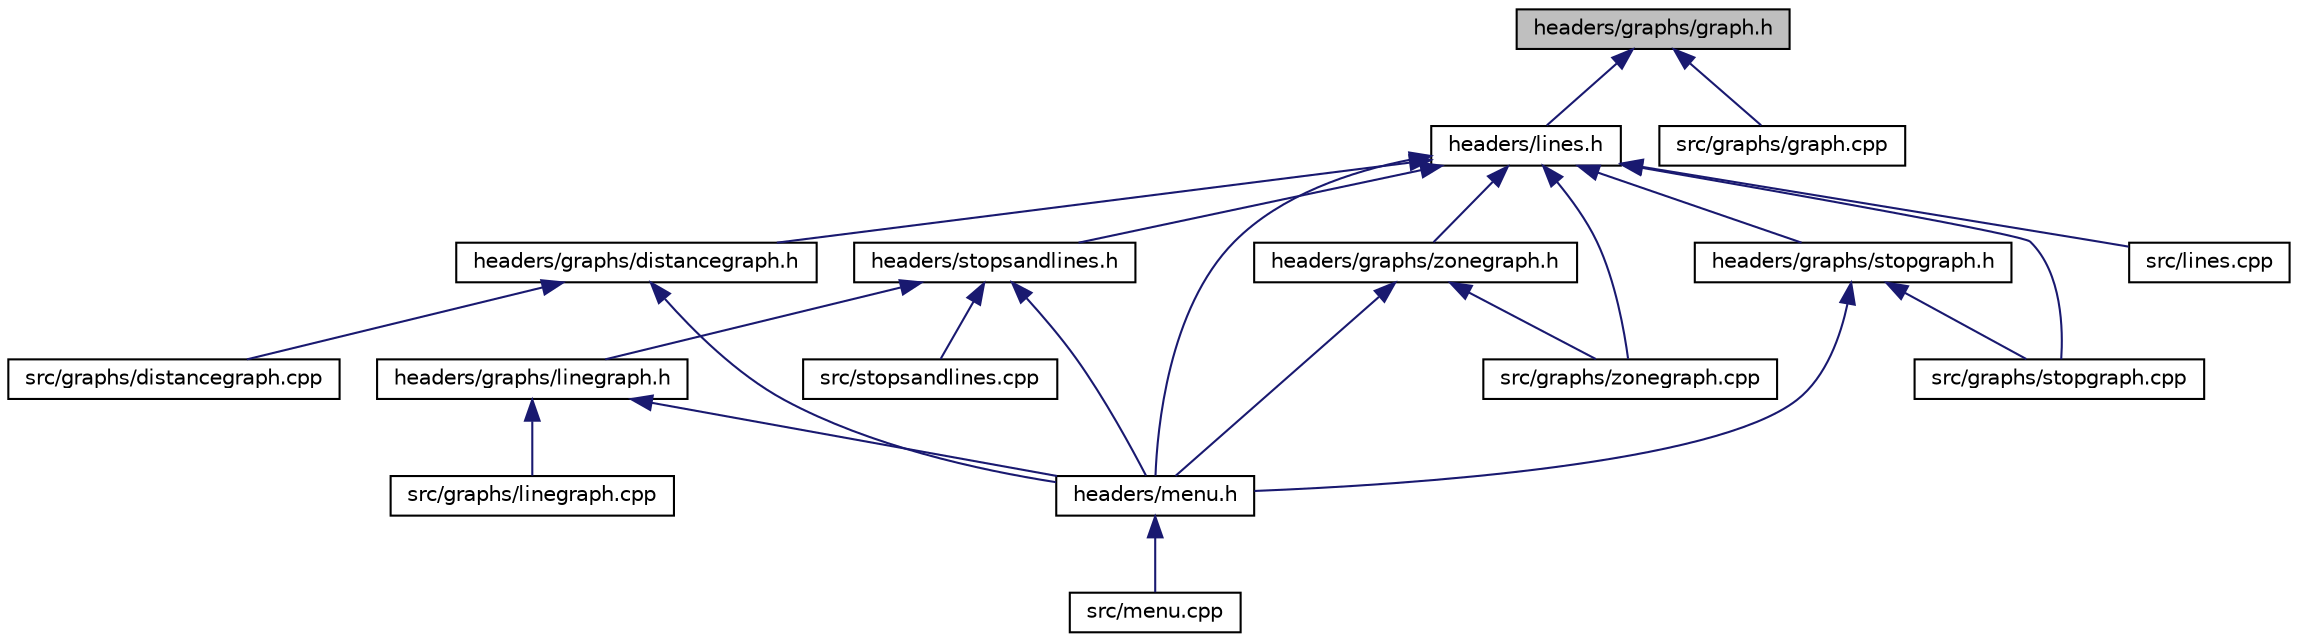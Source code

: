 digraph "headers/graphs/graph.h"
{
 // LATEX_PDF_SIZE
  edge [fontname="Helvetica",fontsize="10",labelfontname="Helvetica",labelfontsize="10"];
  node [fontname="Helvetica",fontsize="10",shape=record];
  Node1 [label="headers/graphs/graph.h",height=0.2,width=0.4,color="black", fillcolor="grey75", style="filled", fontcolor="black",tooltip=" "];
  Node1 -> Node2 [dir="back",color="midnightblue",fontsize="10",style="solid",fontname="Helvetica"];
  Node2 [label="headers/lines.h",height=0.2,width=0.4,color="black", fillcolor="white", style="filled",URL="$lines_8h.html",tooltip=" "];
  Node2 -> Node3 [dir="back",color="midnightblue",fontsize="10",style="solid",fontname="Helvetica"];
  Node3 [label="headers/graphs/distancegraph.h",height=0.2,width=0.4,color="black", fillcolor="white", style="filled",URL="$distancegraph_8h.html",tooltip=" "];
  Node3 -> Node4 [dir="back",color="midnightblue",fontsize="10",style="solid",fontname="Helvetica"];
  Node4 [label="headers/menu.h",height=0.2,width=0.4,color="black", fillcolor="white", style="filled",URL="$menu_8h.html",tooltip=" "];
  Node4 -> Node5 [dir="back",color="midnightblue",fontsize="10",style="solid",fontname="Helvetica"];
  Node5 [label="src/menu.cpp",height=0.2,width=0.4,color="black", fillcolor="white", style="filled",URL="$menu_8cpp.html",tooltip=" "];
  Node3 -> Node6 [dir="back",color="midnightblue",fontsize="10",style="solid",fontname="Helvetica"];
  Node6 [label="src/graphs/distancegraph.cpp",height=0.2,width=0.4,color="black", fillcolor="white", style="filled",URL="$distancegraph_8cpp.html",tooltip=" "];
  Node2 -> Node7 [dir="back",color="midnightblue",fontsize="10",style="solid",fontname="Helvetica"];
  Node7 [label="headers/stopsandlines.h",height=0.2,width=0.4,color="black", fillcolor="white", style="filled",URL="$stopsandlines_8h.html",tooltip=" "];
  Node7 -> Node8 [dir="back",color="midnightblue",fontsize="10",style="solid",fontname="Helvetica"];
  Node8 [label="headers/graphs/linegraph.h",height=0.2,width=0.4,color="black", fillcolor="white", style="filled",URL="$linegraph_8h.html",tooltip=" "];
  Node8 -> Node4 [dir="back",color="midnightblue",fontsize="10",style="solid",fontname="Helvetica"];
  Node8 -> Node9 [dir="back",color="midnightblue",fontsize="10",style="solid",fontname="Helvetica"];
  Node9 [label="src/graphs/linegraph.cpp",height=0.2,width=0.4,color="black", fillcolor="white", style="filled",URL="$linegraph_8cpp.html",tooltip=" "];
  Node7 -> Node4 [dir="back",color="midnightblue",fontsize="10",style="solid",fontname="Helvetica"];
  Node7 -> Node10 [dir="back",color="midnightblue",fontsize="10",style="solid",fontname="Helvetica"];
  Node10 [label="src/stopsandlines.cpp",height=0.2,width=0.4,color="black", fillcolor="white", style="filled",URL="$stopsandlines_8cpp.html",tooltip=" "];
  Node2 -> Node11 [dir="back",color="midnightblue",fontsize="10",style="solid",fontname="Helvetica"];
  Node11 [label="headers/graphs/stopgraph.h",height=0.2,width=0.4,color="black", fillcolor="white", style="filled",URL="$stopgraph_8h.html",tooltip=" "];
  Node11 -> Node4 [dir="back",color="midnightblue",fontsize="10",style="solid",fontname="Helvetica"];
  Node11 -> Node12 [dir="back",color="midnightblue",fontsize="10",style="solid",fontname="Helvetica"];
  Node12 [label="src/graphs/stopgraph.cpp",height=0.2,width=0.4,color="black", fillcolor="white", style="filled",URL="$stopgraph_8cpp.html",tooltip=" "];
  Node2 -> Node13 [dir="back",color="midnightblue",fontsize="10",style="solid",fontname="Helvetica"];
  Node13 [label="headers/graphs/zonegraph.h",height=0.2,width=0.4,color="black", fillcolor="white", style="filled",URL="$zonegraph_8h.html",tooltip=" "];
  Node13 -> Node4 [dir="back",color="midnightblue",fontsize="10",style="solid",fontname="Helvetica"];
  Node13 -> Node14 [dir="back",color="midnightblue",fontsize="10",style="solid",fontname="Helvetica"];
  Node14 [label="src/graphs/zonegraph.cpp",height=0.2,width=0.4,color="black", fillcolor="white", style="filled",URL="$zonegraph_8cpp.html",tooltip=" "];
  Node2 -> Node4 [dir="back",color="midnightblue",fontsize="10",style="solid",fontname="Helvetica"];
  Node2 -> Node12 [dir="back",color="midnightblue",fontsize="10",style="solid",fontname="Helvetica"];
  Node2 -> Node14 [dir="back",color="midnightblue",fontsize="10",style="solid",fontname="Helvetica"];
  Node2 -> Node15 [dir="back",color="midnightblue",fontsize="10",style="solid",fontname="Helvetica"];
  Node15 [label="src/lines.cpp",height=0.2,width=0.4,color="black", fillcolor="white", style="filled",URL="$lines_8cpp.html",tooltip=" "];
  Node1 -> Node16 [dir="back",color="midnightblue",fontsize="10",style="solid",fontname="Helvetica"];
  Node16 [label="src/graphs/graph.cpp",height=0.2,width=0.4,color="black", fillcolor="white", style="filled",URL="$graph_8cpp.html",tooltip=" "];
}
